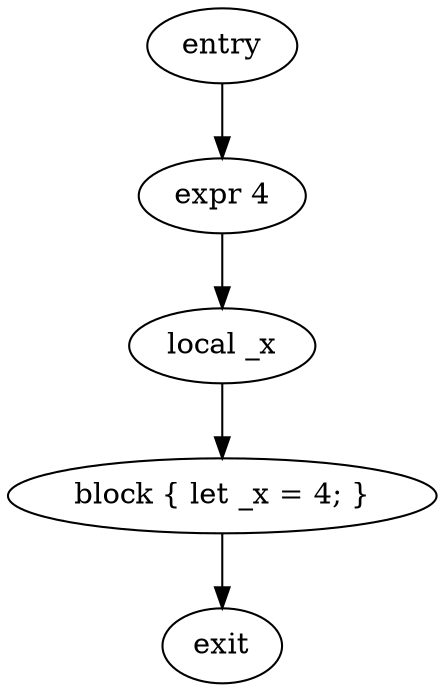 digraph block {
    N0[label="entry"];
    N1[label="exit"];
    N2[label="expr 4"];
    N3[label="local _x"];
    N4[label="block { let _x = 4; }"];
    N0 -> N2;
    N2 -> N3;
    N3 -> N4;
    N4 -> N1;
}
